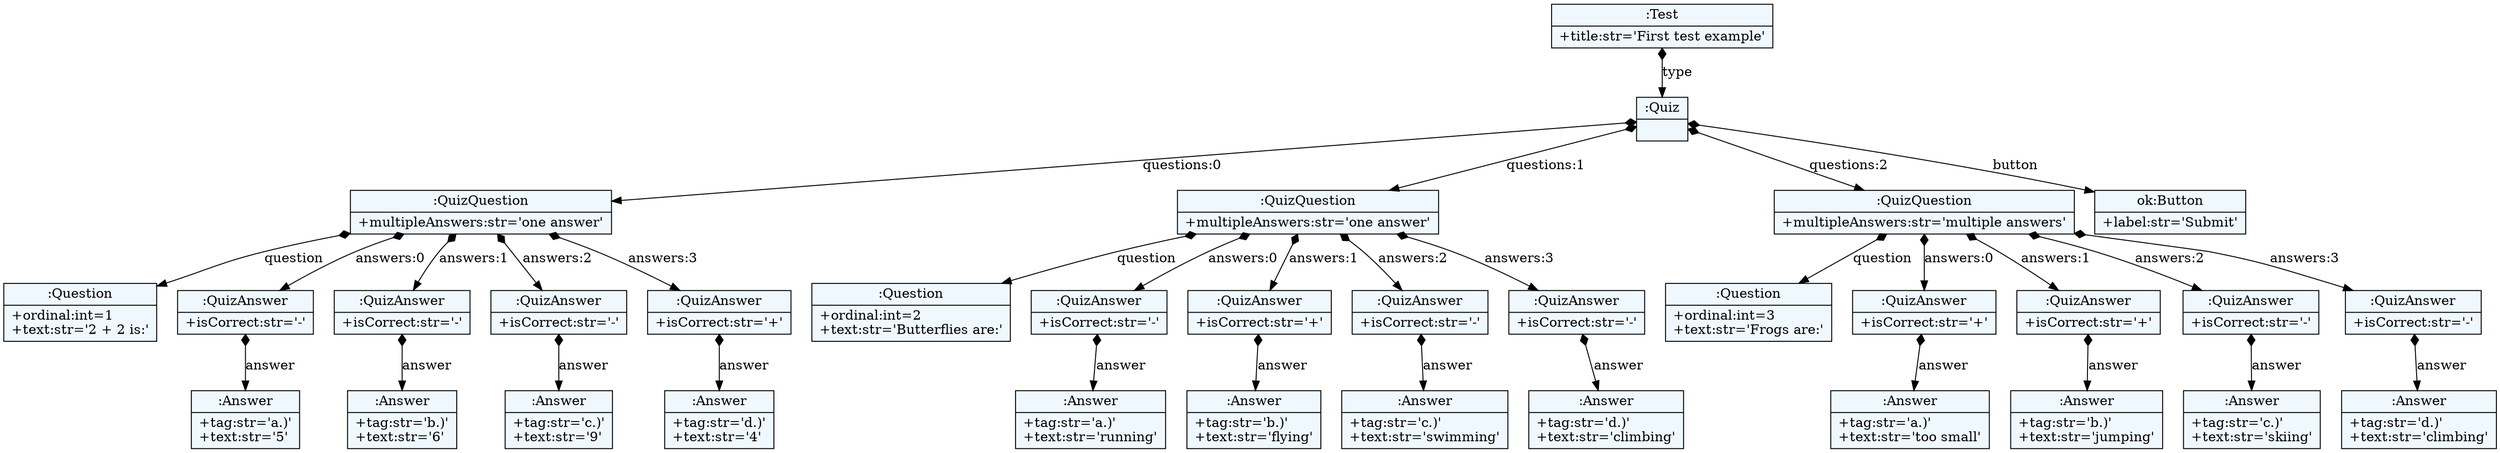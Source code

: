 
    digraph xtext {
    fontname = "Bitstream Vera Sans"
    fontsize = 8
    node[
        shape=record,
        style=filled,
        fillcolor=aliceblue
    ]
    nodesep = 0.3
    edge[dir=black,arrowtail=empty]


2153165108448 -> 2153165011488 [label="type" arrowtail=diamond dir=both]
2153165011488 -> 2153165011152 [label="questions:0" arrowtail=diamond dir=both]
2153165011152 -> 2153165010144 [label="question" arrowtail=diamond dir=both]
2153165010144[label="{:Question|+ordinal:int=1\l+text:str='2 + 2 is:'\l}"]
2153165011152 -> 2153165010088 [label="answers:0" arrowtail=diamond dir=both]
2153165010088 -> 2153165009920 [label="answer" arrowtail=diamond dir=both]
2153165009920[label="{:Answer|+tag:str='a.)'\l+text:str='5'\l}"]
2153165010088[label="{:QuizAnswer|+isCorrect:str='-'\l}"]
2153165011152 -> 2153165009976 [label="answers:1" arrowtail=diamond dir=both]
2153165009976 -> 2153165009864 [label="answer" arrowtail=diamond dir=both]
2153165009864[label="{:Answer|+tag:str='b.)'\l+text:str='6'\l}"]
2153165009976[label="{:QuizAnswer|+isCorrect:str='-'\l}"]
2153165011152 -> 2153165009808 [label="answers:2" arrowtail=diamond dir=both]
2153165009808 -> 2153165009640 [label="answer" arrowtail=diamond dir=both]
2153165009640[label="{:Answer|+tag:str='c.)'\l+text:str='9'\l}"]
2153165009808[label="{:QuizAnswer|+isCorrect:str='-'\l}"]
2153165011152 -> 2153165009696 [label="answers:3" arrowtail=diamond dir=both]
2153165009696 -> 2153165009472 [label="answer" arrowtail=diamond dir=both]
2153165009472[label="{:Answer|+tag:str='d.)'\l+text:str='4'\l}"]
2153165009696[label="{:QuizAnswer|+isCorrect:str='+'\l}"]
2153165011152[label="{:QuizQuestion|+multipleAnswers:str='one answer'\l}"]
2153165011488 -> 2153165010368 [label="questions:1" arrowtail=diamond dir=both]
2153165010368 -> 2153165009528 [label="question" arrowtail=diamond dir=both]
2153165009528[label="{:Question|+ordinal:int=2\l+text:str='Butterflies are:'\l}"]
2153165010368 -> 2153165009360 [label="answers:0" arrowtail=diamond dir=both]
2153165009360 -> 2153165009192 [label="answer" arrowtail=diamond dir=both]
2153165009192[label="{:Answer|+tag:str='a.)'\l+text:str='running'\l}"]
2153165009360[label="{:QuizAnswer|+isCorrect:str='-'\l}"]
2153165010368 -> 2153165009136 [label="answers:1" arrowtail=diamond dir=both]
2153165009136 -> 2153165009080 [label="answer" arrowtail=diamond dir=both]
2153165009080[label="{:Answer|+tag:str='b.)'\l+text:str='flying'\l}"]
2153165009136[label="{:QuizAnswer|+isCorrect:str='+'\l}"]
2153165010368 -> 2153165009024 [label="answers:2" arrowtail=diamond dir=both]
2153165009024 -> 2153164973168 [label="answer" arrowtail=diamond dir=both]
2153164973168[label="{:Answer|+tag:str='c.)'\l+text:str='swimming'\l}"]
2153165009024[label="{:QuizAnswer|+isCorrect:str='-'\l}"]
2153165010368 -> 2153164960656 [label="answers:3" arrowtail=diamond dir=both]
2153164960656 -> 2153164972384 [label="answer" arrowtail=diamond dir=both]
2153164972384[label="{:Answer|+tag:str='d.)'\l+text:str='climbing'\l}"]
2153164960656[label="{:QuizAnswer|+isCorrect:str='-'\l}"]
2153165010368[label="{:QuizQuestion|+multipleAnswers:str='one answer'\l}"]
2153165011488 -> 2153165010032 [label="questions:2" arrowtail=diamond dir=both]
2153165010032 -> 2153164972440 [label="question" arrowtail=diamond dir=both]
2153164972440[label="{:Question|+ordinal:int=3\l+text:str='Frogs are:'\l}"]
2153165010032 -> 2153164972552 [label="answers:0" arrowtail=diamond dir=both]
2153164972552 -> 2153164972720 [label="answer" arrowtail=diamond dir=both]
2153164972720[label="{:Answer|+tag:str='a.)'\l+text:str='too small'\l}"]
2153164972552[label="{:QuizAnswer|+isCorrect:str='+'\l}"]
2153165010032 -> 2153164972776 [label="answers:1" arrowtail=diamond dir=both]
2153164972776 -> 2153164972832 [label="answer" arrowtail=diamond dir=both]
2153164972832[label="{:Answer|+tag:str='b.)'\l+text:str='jumping'\l}"]
2153164972776[label="{:QuizAnswer|+isCorrect:str='+'\l}"]
2153165010032 -> 2153164972888 [label="answers:2" arrowtail=diamond dir=both]
2153164972888 -> 2153164973056 [label="answer" arrowtail=diamond dir=both]
2153164973056[label="{:Answer|+tag:str='c.)'\l+text:str='skiing'\l}"]
2153164972888[label="{:QuizAnswer|+isCorrect:str='-'\l}"]
2153165010032 -> 2153164973000 [label="answers:3" arrowtail=diamond dir=both]
2153164973000 -> 2153164992464 [label="answer" arrowtail=diamond dir=both]
2153164992464[label="{:Answer|+tag:str='d.)'\l+text:str='climbing'\l}"]
2153164973000[label="{:QuizAnswer|+isCorrect:str='-'\l}"]
2153165010032[label="{:QuizQuestion|+multipleAnswers:str='multiple answers'\l}"]
2153165011488 -> 2153165011376 [label="button" arrowtail=diamond dir=both]
2153165011376[label="{ok:Button|+label:str='Submit'\l}"]
2153165011488[label="{:Quiz|}"]
2153165108448[label="{:Test|+title:str='First test example'\l}"]

}
